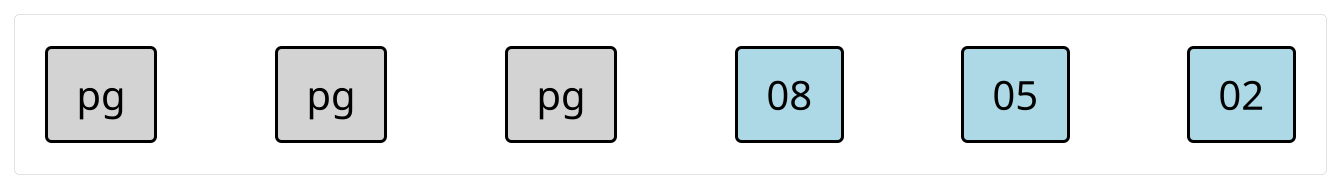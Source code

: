 @startuml
!$b = "<color:transparent>O</color>"

scale 2/1
left to right direction
skinparam ComponentStyle rectangle
skinparam Component {
    FontSize 20
    BackgroundColor LightBlue
    BorderThickness 1.5
    BorderColor black
}

skinparam Rectangle {
    FontSize 0
    BackgroundColor transparent
    BorderThickness 0
}

rectangle {
    component " pg " as c1 #LightGrey
    component " pg " as c2 #LightGrey
    component " pg " as c3 #LightGrey
    component " 08 " as c4
    component " 05 " as c5
    component " 02 " as c6

    [c1]-down[hidden]-[c2]
    [c2]-down[hidden]-[c3]
    [c3]-down[hidden]-[c4]
    [c4]-down[hidden]-[c5]
    [c5]-down[hidden]-[c6]
}

@enduml